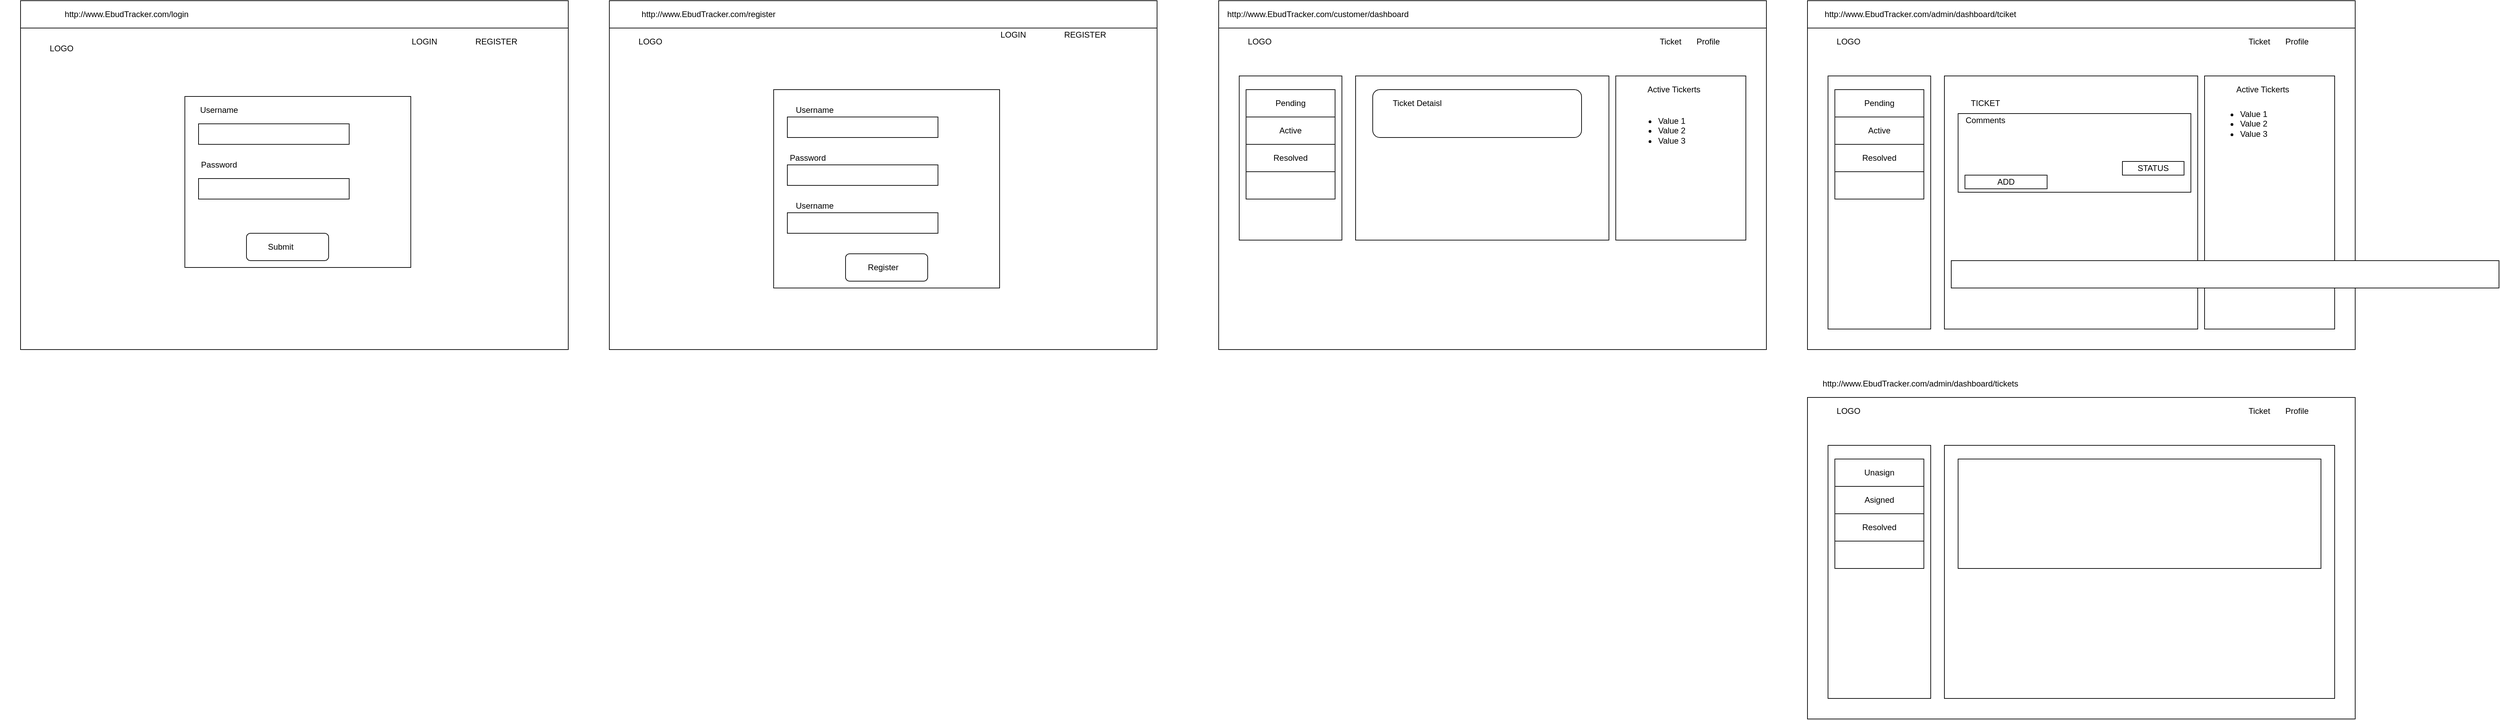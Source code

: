 <mxfile version="13.6.2" type="device"><diagram id="WHalggzDWJAHnVcMg1BG" name="Page-1"><mxGraphModel dx="1092" dy="504" grid="1" gridSize="10" guides="1" tooltips="1" connect="1" arrows="1" fold="1" page="1" pageScale="1" pageWidth="850" pageHeight="1100" math="0" shadow="0"><root><mxCell id="0"/><mxCell id="1" parent="0"/><mxCell id="ZChgcCDrlNJGTFsl74UM-32" value="" style="rounded=0;whiteSpace=wrap;html=1;shadow=0;" parent="1" vertex="1"><mxGeometry x="890" width="800" height="40" as="geometry"/></mxCell><mxCell id="ZChgcCDrlNJGTFsl74UM-1" value="" style="rounded=0;whiteSpace=wrap;html=1;" parent="1" vertex="1"><mxGeometry x="30" y="40" width="800" height="470" as="geometry"/></mxCell><mxCell id="ZChgcCDrlNJGTFsl74UM-2" value="LOGO" style="text;html=1;strokeColor=none;fillColor=none;align=center;verticalAlign=middle;whiteSpace=wrap;rounded=0;" parent="1" vertex="1"><mxGeometry x="70" y="60" width="40" height="20" as="geometry"/></mxCell><mxCell id="ZChgcCDrlNJGTFsl74UM-3" value="" style="rounded=0;whiteSpace=wrap;html=1;" parent="1" vertex="1"><mxGeometry x="270" y="140" width="330" height="250" as="geometry"/></mxCell><mxCell id="ZChgcCDrlNJGTFsl74UM-4" value="LOGIN" style="text;html=1;strokeColor=none;fillColor=none;align=center;verticalAlign=middle;whiteSpace=wrap;rounded=0;" parent="1" vertex="1"><mxGeometry x="600" y="50" width="40" height="20" as="geometry"/></mxCell><mxCell id="ZChgcCDrlNJGTFsl74UM-5" value="REGISTER" style="text;html=1;strokeColor=none;fillColor=none;align=center;verticalAlign=middle;whiteSpace=wrap;rounded=0;" parent="1" vertex="1"><mxGeometry x="680" y="50" width="90" height="20" as="geometry"/></mxCell><mxCell id="ZChgcCDrlNJGTFsl74UM-6" value="" style="rounded=0;whiteSpace=wrap;html=1;" parent="1" vertex="1"><mxGeometry x="290" y="180" width="220" height="30" as="geometry"/></mxCell><mxCell id="ZChgcCDrlNJGTFsl74UM-7" value="Username" style="text;html=1;strokeColor=none;fillColor=none;align=center;verticalAlign=middle;whiteSpace=wrap;rounded=0;" parent="1" vertex="1"><mxGeometry x="280" y="150" width="80" height="20" as="geometry"/></mxCell><mxCell id="ZChgcCDrlNJGTFsl74UM-8" value="" style="rounded=0;whiteSpace=wrap;html=1;" parent="1" vertex="1"><mxGeometry x="290" y="260" width="220" height="30" as="geometry"/></mxCell><mxCell id="ZChgcCDrlNJGTFsl74UM-9" value="Password" style="text;html=1;strokeColor=none;fillColor=none;align=center;verticalAlign=middle;whiteSpace=wrap;rounded=0;" parent="1" vertex="1"><mxGeometry x="280" y="230" width="80" height="20" as="geometry"/></mxCell><mxCell id="ZChgcCDrlNJGTFsl74UM-10" value="" style="rounded=1;whiteSpace=wrap;html=1;" parent="1" vertex="1"><mxGeometry x="360" y="340" width="120" height="40" as="geometry"/></mxCell><mxCell id="ZChgcCDrlNJGTFsl74UM-11" value="Submit" style="text;html=1;strokeColor=none;fillColor=none;align=center;verticalAlign=middle;whiteSpace=wrap;rounded=0;" parent="1" vertex="1"><mxGeometry x="390" y="350" width="40" height="20" as="geometry"/></mxCell><mxCell id="ZChgcCDrlNJGTFsl74UM-13" value="Text" style="text;html=1;strokeColor=none;fillColor=none;align=center;verticalAlign=middle;whiteSpace=wrap;rounded=0;" parent="1" vertex="1"><mxGeometry x="60" y="10" width="40" height="20" as="geometry"/></mxCell><mxCell id="ZChgcCDrlNJGTFsl74UM-14" value="" style="rounded=0;whiteSpace=wrap;html=1;" parent="1" vertex="1"><mxGeometry x="30" width="800" height="40" as="geometry"/></mxCell><mxCell id="ZChgcCDrlNJGTFsl74UM-18" value="http://www.EbudTracker.com/login" style="text;html=1;strokeColor=none;fillColor=none;align=center;verticalAlign=middle;whiteSpace=wrap;rounded=0;" parent="1" vertex="1"><mxGeometry y="10" width="370" height="20" as="geometry"/></mxCell><mxCell id="ZChgcCDrlNJGTFsl74UM-19" value="" style="rounded=0;whiteSpace=wrap;html=1;" parent="1" vertex="1"><mxGeometry x="890" y="40" width="800" height="470" as="geometry"/></mxCell><mxCell id="ZChgcCDrlNJGTFsl74UM-20" value="LOGO" style="text;html=1;strokeColor=none;fillColor=none;align=center;verticalAlign=middle;whiteSpace=wrap;rounded=0;" parent="1" vertex="1"><mxGeometry x="930" y="50" width="40" height="20" as="geometry"/></mxCell><mxCell id="ZChgcCDrlNJGTFsl74UM-21" value="" style="rounded=0;whiteSpace=wrap;html=1;" parent="1" vertex="1"><mxGeometry x="1130" y="130" width="330" height="290" as="geometry"/></mxCell><mxCell id="ZChgcCDrlNJGTFsl74UM-22" value="LOGIN" style="text;html=1;strokeColor=none;fillColor=none;align=center;verticalAlign=middle;whiteSpace=wrap;rounded=0;" parent="1" vertex="1"><mxGeometry x="1460" y="40" width="40" height="20" as="geometry"/></mxCell><mxCell id="ZChgcCDrlNJGTFsl74UM-23" value="REGISTER" style="text;html=1;strokeColor=none;fillColor=none;align=center;verticalAlign=middle;whiteSpace=wrap;rounded=0;" parent="1" vertex="1"><mxGeometry x="1540" y="40" width="90" height="20" as="geometry"/></mxCell><mxCell id="ZChgcCDrlNJGTFsl74UM-24" value="" style="rounded=0;whiteSpace=wrap;html=1;" parent="1" vertex="1"><mxGeometry x="1150" y="170" width="220" height="30" as="geometry"/></mxCell><mxCell id="ZChgcCDrlNJGTFsl74UM-25" value="Username" style="text;html=1;strokeColor=none;fillColor=none;align=center;verticalAlign=middle;whiteSpace=wrap;rounded=0;" parent="1" vertex="1"><mxGeometry x="1150" y="150" width="80" height="20" as="geometry"/></mxCell><mxCell id="ZChgcCDrlNJGTFsl74UM-26" value="&lt;span style=&quot;color: rgba(0 , 0 , 0 , 0) ; font-family: monospace ; font-size: 0px&quot;&gt;%3CmxGraphModel%3E%3Croot%3E%3CmxCell%20id%3D%220%22%2F%3E%3CmxCell%20id%3D%221%22%20parent%3D%220%22%2F%3E%3CmxCell%20id%3D%222%22%20value%3D%22%22%20style%3D%22rounded%3D0%3BwhiteSpace%3Dwrap%3Bhtml%3D1%3B%22%20vertex%3D%221%22%20parent%3D%221%22%3E%3CmxGeometry%20x%3D%2230%22%20width%3D%22800%22%20height%3D%2240%22%20as%3D%22geometry%22%2F%3E%3C%2FmxCell%3E%3C%2Froot%3E%3C%2FmxGraphModel%3E&lt;/span&gt;" style="rounded=0;whiteSpace=wrap;html=1;" parent="1" vertex="1"><mxGeometry x="1150" y="240" width="220" height="30" as="geometry"/></mxCell><mxCell id="ZChgcCDrlNJGTFsl74UM-27" value="Password" style="text;html=1;strokeColor=none;fillColor=none;align=center;verticalAlign=middle;whiteSpace=wrap;rounded=0;" parent="1" vertex="1"><mxGeometry x="1140" y="220" width="80" height="20" as="geometry"/></mxCell><mxCell id="ZChgcCDrlNJGTFsl74UM-28" value="" style="rounded=1;whiteSpace=wrap;html=1;" parent="1" vertex="1"><mxGeometry x="1235" y="370" width="120" height="40" as="geometry"/></mxCell><mxCell id="ZChgcCDrlNJGTFsl74UM-29" value="Register" style="text;html=1;strokeColor=none;fillColor=none;align=center;verticalAlign=middle;whiteSpace=wrap;rounded=0;" parent="1" vertex="1"><mxGeometry x="1270" y="380" width="40" height="20" as="geometry"/></mxCell><mxCell id="ZChgcCDrlNJGTFsl74UM-31" value="http://www.EbudTracker.com/register" style="text;html=1;strokeColor=none;fillColor=none;align=center;verticalAlign=middle;whiteSpace=wrap;rounded=0;" parent="1" vertex="1"><mxGeometry x="900" y="10" width="270" height="20" as="geometry"/></mxCell><mxCell id="ZChgcCDrlNJGTFsl74UM-33" value="&lt;span style=&quot;color: rgba(0 , 0 , 0 , 0) ; font-family: monospace ; font-size: 0px&quot;&gt;%3CmxGraphModel%3E%3Croot%3E%3CmxCell%20id%3D%220%22%2F%3E%3CmxCell%20id%3D%221%22%20parent%3D%220%22%2F%3E%3CmxCell%20id%3D%222%22%20value%3D%22%22%20style%3D%22rounded%3D0%3BwhiteSpace%3Dwrap%3Bhtml%3D1%3B%22%20vertex%3D%221%22%20parent%3D%221%22%3E%3CmxGeometry%20x%3D%2230%22%20width%3D%22800%22%20height%3D%2240%22%20as%3D%22geometry%22%2F%3E%3C%2FmxCell%3E%3C%2Froot%3E%3C%2FmxGraphModel%3E&lt;/span&gt;" style="rounded=0;whiteSpace=wrap;html=1;" parent="1" vertex="1"><mxGeometry x="1150" y="310" width="220" height="30" as="geometry"/></mxCell><mxCell id="ZChgcCDrlNJGTFsl74UM-34" value="Username" style="text;html=1;strokeColor=none;fillColor=none;align=center;verticalAlign=middle;whiteSpace=wrap;rounded=0;" parent="1" vertex="1"><mxGeometry x="1150" y="290" width="80" height="20" as="geometry"/></mxCell><mxCell id="ZChgcCDrlNJGTFsl74UM-35" value="" style="rounded=0;whiteSpace=wrap;html=1;shadow=0;" parent="1" vertex="1"><mxGeometry x="1780" width="800" height="40" as="geometry"/></mxCell><mxCell id="ZChgcCDrlNJGTFsl74UM-36" value="" style="rounded=0;whiteSpace=wrap;html=1;" parent="1" vertex="1"><mxGeometry x="1780" y="40" width="800" height="470" as="geometry"/></mxCell><mxCell id="ZChgcCDrlNJGTFsl74UM-37" value="LOGO" style="text;html=1;strokeColor=none;fillColor=none;align=center;verticalAlign=middle;whiteSpace=wrap;rounded=0;" parent="1" vertex="1"><mxGeometry x="1820" y="50" width="40" height="20" as="geometry"/></mxCell><mxCell id="ZChgcCDrlNJGTFsl74UM-39" value="Ticket" style="text;html=1;strokeColor=none;fillColor=none;align=center;verticalAlign=middle;whiteSpace=wrap;rounded=0;" parent="1" vertex="1"><mxGeometry x="2420" y="50" width="40" height="20" as="geometry"/></mxCell><mxCell id="ZChgcCDrlNJGTFsl74UM-40" value="Profile" style="text;html=1;strokeColor=none;fillColor=none;align=center;verticalAlign=middle;whiteSpace=wrap;rounded=0;" parent="1" vertex="1"><mxGeometry x="2450" y="50" width="90" height="20" as="geometry"/></mxCell><mxCell id="ZChgcCDrlNJGTFsl74UM-47" value="http://www.EbudTracker.com/customer/dashboard" style="text;html=1;strokeColor=none;fillColor=none;align=center;verticalAlign=middle;whiteSpace=wrap;rounded=0;" parent="1" vertex="1"><mxGeometry x="1790" y="10" width="270" height="20" as="geometry"/></mxCell><mxCell id="ZChgcCDrlNJGTFsl74UM-50" value="" style="rounded=0;whiteSpace=wrap;html=1;shadow=0;" parent="1" vertex="1"><mxGeometry x="1810" y="110" width="150" height="240" as="geometry"/></mxCell><mxCell id="ZChgcCDrlNJGTFsl74UM-51" value="" style="rounded=0;whiteSpace=wrap;html=1;shadow=0;" parent="1" vertex="1"><mxGeometry x="1980" y="110" width="370" height="240" as="geometry"/></mxCell><mxCell id="ZChgcCDrlNJGTFsl74UM-52" value="" style="rounded=0;whiteSpace=wrap;html=1;shadow=0;" parent="1" vertex="1"><mxGeometry x="2360" y="110" width="190" height="240" as="geometry"/></mxCell><mxCell id="ZChgcCDrlNJGTFsl74UM-53" value="" style="rounded=1;whiteSpace=wrap;html=1;shadow=0;" parent="1" vertex="1"><mxGeometry x="2005" y="130" width="305" height="70" as="geometry"/></mxCell><mxCell id="ZChgcCDrlNJGTFsl74UM-54" value="Active Tickerts" style="text;html=1;strokeColor=none;fillColor=none;align=center;verticalAlign=middle;whiteSpace=wrap;rounded=0;shadow=0;" parent="1" vertex="1"><mxGeometry x="2390" y="120" width="110" height="20" as="geometry"/></mxCell><mxCell id="ZChgcCDrlNJGTFsl74UM-64" value="Ticket Detaisl" style="text;html=1;strokeColor=none;fillColor=none;align=center;verticalAlign=middle;whiteSpace=wrap;rounded=0;shadow=0;" parent="1" vertex="1"><mxGeometry x="2030" y="140" width="80" height="20" as="geometry"/></mxCell><mxCell id="ZChgcCDrlNJGTFsl74UM-55" value="" style="shape=table;html=1;whiteSpace=wrap;startSize=0;container=1;collapsible=0;childLayout=tableLayout;" parent="1" vertex="1"><mxGeometry x="1820" y="130" width="130" height="160" as="geometry"/></mxCell><mxCell id="ZChgcCDrlNJGTFsl74UM-56" value="" style="shape=partialRectangle;html=1;whiteSpace=wrap;collapsible=0;dropTarget=0;pointerEvents=0;fillColor=none;top=0;left=0;bottom=0;right=0;points=[[0,0.5],[1,0.5]];portConstraint=eastwest;" parent="ZChgcCDrlNJGTFsl74UM-55" vertex="1"><mxGeometry width="130" height="40" as="geometry"/></mxCell><mxCell id="ZChgcCDrlNJGTFsl74UM-57" value="Pending" style="shape=partialRectangle;html=1;whiteSpace=wrap;connectable=0;overflow=hidden;fillColor=none;top=0;left=0;bottom=0;right=0;" parent="ZChgcCDrlNJGTFsl74UM-56" vertex="1"><mxGeometry width="130" height="40" as="geometry"/></mxCell><mxCell id="ZChgcCDrlNJGTFsl74UM-58" value="" style="shape=partialRectangle;html=1;whiteSpace=wrap;collapsible=0;dropTarget=0;pointerEvents=0;fillColor=none;top=0;left=0;bottom=0;right=0;points=[[0,0.5],[1,0.5]];portConstraint=eastwest;" parent="ZChgcCDrlNJGTFsl74UM-55" vertex="1"><mxGeometry y="40" width="130" height="40" as="geometry"/></mxCell><mxCell id="ZChgcCDrlNJGTFsl74UM-59" value="Active" style="shape=partialRectangle;html=1;whiteSpace=wrap;connectable=0;overflow=hidden;fillColor=none;top=0;left=0;bottom=0;right=0;" parent="ZChgcCDrlNJGTFsl74UM-58" vertex="1"><mxGeometry width="130" height="40" as="geometry"/></mxCell><mxCell id="ZChgcCDrlNJGTFsl74UM-60" value="" style="shape=partialRectangle;html=1;whiteSpace=wrap;collapsible=0;dropTarget=0;pointerEvents=0;fillColor=none;top=0;left=0;bottom=0;right=0;points=[[0,0.5],[1,0.5]];portConstraint=eastwest;" parent="ZChgcCDrlNJGTFsl74UM-55" vertex="1"><mxGeometry y="80" width="130" height="40" as="geometry"/></mxCell><mxCell id="ZChgcCDrlNJGTFsl74UM-61" value="Resolved" style="shape=partialRectangle;html=1;whiteSpace=wrap;connectable=0;overflow=hidden;fillColor=none;top=0;left=0;bottom=0;right=0;" parent="ZChgcCDrlNJGTFsl74UM-60" vertex="1"><mxGeometry width="130" height="40" as="geometry"/></mxCell><mxCell id="ZChgcCDrlNJGTFsl74UM-62" value="" style="shape=partialRectangle;html=1;whiteSpace=wrap;collapsible=0;dropTarget=0;pointerEvents=0;fillColor=none;top=0;left=0;bottom=0;right=0;points=[[0,0.5],[1,0.5]];portConstraint=eastwest;" parent="ZChgcCDrlNJGTFsl74UM-55" vertex="1"><mxGeometry y="120" width="130" height="40" as="geometry"/></mxCell><mxCell id="ZChgcCDrlNJGTFsl74UM-63" value="" style="shape=partialRectangle;html=1;whiteSpace=wrap;connectable=0;overflow=hidden;fillColor=none;top=0;left=0;bottom=0;right=0;" parent="ZChgcCDrlNJGTFsl74UM-62" vertex="1"><mxGeometry width="130" height="40" as="geometry"/></mxCell><mxCell id="ZChgcCDrlNJGTFsl74UM-65" value="&lt;ul&gt;&lt;li&gt;Value 1&lt;/li&gt;&lt;li&gt;Value 2&lt;/li&gt;&lt;li&gt;Value 3&lt;/li&gt;&lt;/ul&gt;" style="text;strokeColor=none;fillColor=none;html=1;whiteSpace=wrap;verticalAlign=middle;overflow=hidden;shadow=0;" parent="1" vertex="1"><mxGeometry x="2380" y="150" width="130" height="80" as="geometry"/></mxCell><mxCell id="ZChgcCDrlNJGTFsl74UM-66" value="" style="rounded=0;whiteSpace=wrap;html=1;shadow=0;" parent="1" vertex="1"><mxGeometry x="2640" width="800" height="40" as="geometry"/></mxCell><mxCell id="ZChgcCDrlNJGTFsl74UM-67" value="" style="rounded=0;whiteSpace=wrap;html=1;" parent="1" vertex="1"><mxGeometry x="2640" y="40" width="800" height="470" as="geometry"/></mxCell><mxCell id="ZChgcCDrlNJGTFsl74UM-68" value="LOGO" style="text;html=1;strokeColor=none;fillColor=none;align=center;verticalAlign=middle;whiteSpace=wrap;rounded=0;" parent="1" vertex="1"><mxGeometry x="2680" y="50" width="40" height="20" as="geometry"/></mxCell><mxCell id="ZChgcCDrlNJGTFsl74UM-69" value="Ticket" style="text;html=1;strokeColor=none;fillColor=none;align=center;verticalAlign=middle;whiteSpace=wrap;rounded=0;" parent="1" vertex="1"><mxGeometry x="3280" y="50" width="40" height="20" as="geometry"/></mxCell><mxCell id="ZChgcCDrlNJGTFsl74UM-70" value="Profile" style="text;html=1;strokeColor=none;fillColor=none;align=center;verticalAlign=middle;whiteSpace=wrap;rounded=0;" parent="1" vertex="1"><mxGeometry x="3310" y="50" width="90" height="20" as="geometry"/></mxCell><mxCell id="ZChgcCDrlNJGTFsl74UM-71" value="http://www.EbudTracker.com/admin/dashboard/tciket" style="text;html=1;strokeColor=none;fillColor=none;align=center;verticalAlign=middle;whiteSpace=wrap;rounded=0;" parent="1" vertex="1"><mxGeometry x="2650" y="10" width="310" height="20" as="geometry"/></mxCell><mxCell id="ZChgcCDrlNJGTFsl74UM-72" value="" style="rounded=0;whiteSpace=wrap;html=1;shadow=0;" parent="1" vertex="1"><mxGeometry x="2670" y="110" width="150" height="370" as="geometry"/></mxCell><mxCell id="ZChgcCDrlNJGTFsl74UM-73" value="" style="rounded=0;whiteSpace=wrap;html=1;shadow=0;" parent="1" vertex="1"><mxGeometry x="2840" y="110" width="370" height="370" as="geometry"/></mxCell><mxCell id="ZChgcCDrlNJGTFsl74UM-74" value="" style="rounded=0;whiteSpace=wrap;html=1;shadow=0;" parent="1" vertex="1"><mxGeometry x="3220" y="110" width="190" height="370" as="geometry"/></mxCell><mxCell id="ZChgcCDrlNJGTFsl74UM-76" value="Active Tickerts" style="text;html=1;strokeColor=none;fillColor=none;align=center;verticalAlign=middle;whiteSpace=wrap;rounded=0;shadow=0;" parent="1" vertex="1"><mxGeometry x="3250" y="120" width="110" height="20" as="geometry"/></mxCell><mxCell id="ZChgcCDrlNJGTFsl74UM-77" value="TICKET" style="text;html=1;strokeColor=none;fillColor=none;align=center;verticalAlign=middle;whiteSpace=wrap;rounded=0;shadow=0;" parent="1" vertex="1"><mxGeometry x="2860" y="140" width="80" height="20" as="geometry"/></mxCell><mxCell id="ZChgcCDrlNJGTFsl74UM-87" value="&lt;ul&gt;&lt;li&gt;Value 1&lt;/li&gt;&lt;li&gt;Value 2&lt;/li&gt;&lt;li&gt;Value 3&lt;/li&gt;&lt;/ul&gt;" style="text;strokeColor=none;fillColor=none;html=1;whiteSpace=wrap;verticalAlign=middle;overflow=hidden;shadow=0;" parent="1" vertex="1"><mxGeometry x="3230" y="140" width="130" height="80" as="geometry"/></mxCell><mxCell id="ZChgcCDrlNJGTFsl74UM-78" value="" style="shape=table;html=1;whiteSpace=wrap;startSize=0;container=1;collapsible=0;childLayout=tableLayout;" parent="1" vertex="1"><mxGeometry x="2680" y="130" width="130" height="160" as="geometry"/></mxCell><mxCell id="ZChgcCDrlNJGTFsl74UM-79" value="" style="shape=partialRectangle;html=1;whiteSpace=wrap;collapsible=0;dropTarget=0;pointerEvents=0;fillColor=none;top=0;left=0;bottom=0;right=0;points=[[0,0.5],[1,0.5]];portConstraint=eastwest;" parent="ZChgcCDrlNJGTFsl74UM-78" vertex="1"><mxGeometry width="130" height="40" as="geometry"/></mxCell><mxCell id="ZChgcCDrlNJGTFsl74UM-80" value="Pending" style="shape=partialRectangle;html=1;whiteSpace=wrap;connectable=0;overflow=hidden;fillColor=none;top=0;left=0;bottom=0;right=0;" parent="ZChgcCDrlNJGTFsl74UM-79" vertex="1"><mxGeometry width="130" height="40" as="geometry"/></mxCell><mxCell id="ZChgcCDrlNJGTFsl74UM-81" value="" style="shape=partialRectangle;html=1;whiteSpace=wrap;collapsible=0;dropTarget=0;pointerEvents=0;fillColor=none;top=0;left=0;bottom=0;right=0;points=[[0,0.5],[1,0.5]];portConstraint=eastwest;" parent="ZChgcCDrlNJGTFsl74UM-78" vertex="1"><mxGeometry y="40" width="130" height="40" as="geometry"/></mxCell><mxCell id="ZChgcCDrlNJGTFsl74UM-82" value="Active" style="shape=partialRectangle;html=1;whiteSpace=wrap;connectable=0;overflow=hidden;fillColor=none;top=0;left=0;bottom=0;right=0;" parent="ZChgcCDrlNJGTFsl74UM-81" vertex="1"><mxGeometry width="130" height="40" as="geometry"/></mxCell><mxCell id="ZChgcCDrlNJGTFsl74UM-83" value="" style="shape=partialRectangle;html=1;whiteSpace=wrap;collapsible=0;dropTarget=0;pointerEvents=0;fillColor=none;top=0;left=0;bottom=0;right=0;points=[[0,0.5],[1,0.5]];portConstraint=eastwest;" parent="ZChgcCDrlNJGTFsl74UM-78" vertex="1"><mxGeometry y="80" width="130" height="40" as="geometry"/></mxCell><mxCell id="ZChgcCDrlNJGTFsl74UM-84" value="Resolved" style="shape=partialRectangle;html=1;whiteSpace=wrap;connectable=0;overflow=hidden;fillColor=none;top=0;left=0;bottom=0;right=0;" parent="ZChgcCDrlNJGTFsl74UM-83" vertex="1"><mxGeometry width="130" height="40" as="geometry"/></mxCell><mxCell id="ZChgcCDrlNJGTFsl74UM-85" value="" style="shape=partialRectangle;html=1;whiteSpace=wrap;collapsible=0;dropTarget=0;pointerEvents=0;fillColor=none;top=0;left=0;bottom=0;right=0;points=[[0,0.5],[1,0.5]];portConstraint=eastwest;" parent="ZChgcCDrlNJGTFsl74UM-78" vertex="1"><mxGeometry y="120" width="130" height="40" as="geometry"/></mxCell><mxCell id="ZChgcCDrlNJGTFsl74UM-86" value="" style="shape=partialRectangle;html=1;whiteSpace=wrap;connectable=0;overflow=hidden;fillColor=none;top=0;left=0;bottom=0;right=0;" parent="ZChgcCDrlNJGTFsl74UM-85" vertex="1"><mxGeometry width="130" height="40" as="geometry"/></mxCell><mxCell id="ZChgcCDrlNJGTFsl74UM-89" value="" style="rounded=0;whiteSpace=wrap;html=1;shadow=0;" parent="1" vertex="1"><mxGeometry x="2860" y="165" width="340" height="115" as="geometry"/></mxCell><mxCell id="ZChgcCDrlNJGTFsl74UM-90" value="Comments" style="text;html=1;strokeColor=none;fillColor=none;align=center;verticalAlign=middle;whiteSpace=wrap;rounded=0;shadow=0;" parent="1" vertex="1"><mxGeometry x="2860" y="165" width="80" height="20" as="geometry"/></mxCell><mxCell id="ZChgcCDrlNJGTFsl74UM-91" value="STATUS" style="rounded=0;whiteSpace=wrap;html=1;shadow=0;" parent="1" vertex="1"><mxGeometry x="3100" y="235" width="90" height="20" as="geometry"/></mxCell><mxCell id="ZChgcCDrlNJGTFsl74UM-92" value="ADD" style="rounded=0;whiteSpace=wrap;html=1;shadow=0;" parent="1" vertex="1"><mxGeometry x="2870" y="255" width="120" height="20" as="geometry"/></mxCell><mxCell id="ZChgcCDrlNJGTFsl74UM-93" value="" style="rounded=0;whiteSpace=wrap;html=1;shadow=0;" parent="1" vertex="1"><mxGeometry x="2850" y="380" width="800" height="40" as="geometry"/></mxCell><mxCell id="ZChgcCDrlNJGTFsl74UM-94" value="" style="rounded=0;whiteSpace=wrap;html=1;" parent="1" vertex="1"><mxGeometry x="2640" y="580" width="800" height="470" as="geometry"/></mxCell><mxCell id="ZChgcCDrlNJGTFsl74UM-95" value="LOGO" style="text;html=1;strokeColor=none;fillColor=none;align=center;verticalAlign=middle;whiteSpace=wrap;rounded=0;" parent="1" vertex="1"><mxGeometry x="2680" y="590" width="40" height="20" as="geometry"/></mxCell><mxCell id="ZChgcCDrlNJGTFsl74UM-96" value="Ticket" style="text;html=1;strokeColor=none;fillColor=none;align=center;verticalAlign=middle;whiteSpace=wrap;rounded=0;" parent="1" vertex="1"><mxGeometry x="3280" y="590" width="40" height="20" as="geometry"/></mxCell><mxCell id="ZChgcCDrlNJGTFsl74UM-97" value="Profile" style="text;html=1;strokeColor=none;fillColor=none;align=center;verticalAlign=middle;whiteSpace=wrap;rounded=0;" parent="1" vertex="1"><mxGeometry x="3310" y="590" width="90" height="20" as="geometry"/></mxCell><mxCell id="ZChgcCDrlNJGTFsl74UM-98" value="http://www.EbudTracker.com/admin/dashboard/tickets" style="text;html=1;strokeColor=none;fillColor=none;align=center;verticalAlign=middle;whiteSpace=wrap;rounded=0;" parent="1" vertex="1"><mxGeometry x="2650" y="550" width="310" height="20" as="geometry"/></mxCell><mxCell id="ZChgcCDrlNJGTFsl74UM-99" value="" style="rounded=0;whiteSpace=wrap;html=1;shadow=0;" parent="1" vertex="1"><mxGeometry x="2670" y="650" width="150" height="370" as="geometry"/></mxCell><mxCell id="ZChgcCDrlNJGTFsl74UM-100" value="" style="rounded=0;whiteSpace=wrap;html=1;shadow=0;" parent="1" vertex="1"><mxGeometry x="2840" y="650" width="570" height="370" as="geometry"/></mxCell><mxCell id="ZChgcCDrlNJGTFsl74UM-105" value="" style="shape=table;html=1;whiteSpace=wrap;startSize=0;container=1;collapsible=0;childLayout=tableLayout;" parent="1" vertex="1"><mxGeometry x="2680" y="670" width="130" height="160" as="geometry"/></mxCell><mxCell id="ZChgcCDrlNJGTFsl74UM-106" value="" style="shape=partialRectangle;html=1;whiteSpace=wrap;collapsible=0;dropTarget=0;pointerEvents=0;fillColor=none;top=0;left=0;bottom=0;right=0;points=[[0,0.5],[1,0.5]];portConstraint=eastwest;" parent="ZChgcCDrlNJGTFsl74UM-105" vertex="1"><mxGeometry width="130" height="40" as="geometry"/></mxCell><mxCell id="ZChgcCDrlNJGTFsl74UM-107" value="Unasign" style="shape=partialRectangle;html=1;whiteSpace=wrap;connectable=0;overflow=hidden;fillColor=none;top=0;left=0;bottom=0;right=0;" parent="ZChgcCDrlNJGTFsl74UM-106" vertex="1"><mxGeometry width="130" height="40" as="geometry"/></mxCell><mxCell id="ZChgcCDrlNJGTFsl74UM-108" value="" style="shape=partialRectangle;html=1;whiteSpace=wrap;collapsible=0;dropTarget=0;pointerEvents=0;fillColor=none;top=0;left=0;bottom=0;right=0;points=[[0,0.5],[1,0.5]];portConstraint=eastwest;" parent="ZChgcCDrlNJGTFsl74UM-105" vertex="1"><mxGeometry y="40" width="130" height="40" as="geometry"/></mxCell><mxCell id="ZChgcCDrlNJGTFsl74UM-109" value="Asigned" style="shape=partialRectangle;html=1;whiteSpace=wrap;connectable=0;overflow=hidden;fillColor=none;top=0;left=0;bottom=0;right=0;" parent="ZChgcCDrlNJGTFsl74UM-108" vertex="1"><mxGeometry width="130" height="40" as="geometry"/></mxCell><mxCell id="ZChgcCDrlNJGTFsl74UM-110" value="" style="shape=partialRectangle;html=1;whiteSpace=wrap;collapsible=0;dropTarget=0;pointerEvents=0;fillColor=none;top=0;left=0;bottom=0;right=0;points=[[0,0.5],[1,0.5]];portConstraint=eastwest;" parent="ZChgcCDrlNJGTFsl74UM-105" vertex="1"><mxGeometry y="80" width="130" height="40" as="geometry"/></mxCell><mxCell id="ZChgcCDrlNJGTFsl74UM-111" value="Resolved" style="shape=partialRectangle;html=1;whiteSpace=wrap;connectable=0;overflow=hidden;fillColor=none;top=0;left=0;bottom=0;right=0;" parent="ZChgcCDrlNJGTFsl74UM-110" vertex="1"><mxGeometry width="130" height="40" as="geometry"/></mxCell><mxCell id="ZChgcCDrlNJGTFsl74UM-112" value="" style="shape=partialRectangle;html=1;whiteSpace=wrap;collapsible=0;dropTarget=0;pointerEvents=0;fillColor=none;top=0;left=0;bottom=0;right=0;points=[[0,0.5],[1,0.5]];portConstraint=eastwest;" parent="ZChgcCDrlNJGTFsl74UM-105" vertex="1"><mxGeometry y="120" width="130" height="40" as="geometry"/></mxCell><mxCell id="ZChgcCDrlNJGTFsl74UM-113" value="" style="shape=partialRectangle;html=1;whiteSpace=wrap;connectable=0;overflow=hidden;fillColor=none;top=0;left=0;bottom=0;right=0;" parent="ZChgcCDrlNJGTFsl74UM-112" vertex="1"><mxGeometry width="130" height="40" as="geometry"/></mxCell><mxCell id="ZChgcCDrlNJGTFsl74UM-118" value="" style="rounded=0;whiteSpace=wrap;html=1;shadow=0;" parent="1" vertex="1"><mxGeometry x="2860" y="670" width="530" height="160" as="geometry"/></mxCell></root></mxGraphModel></diagram></mxfile>